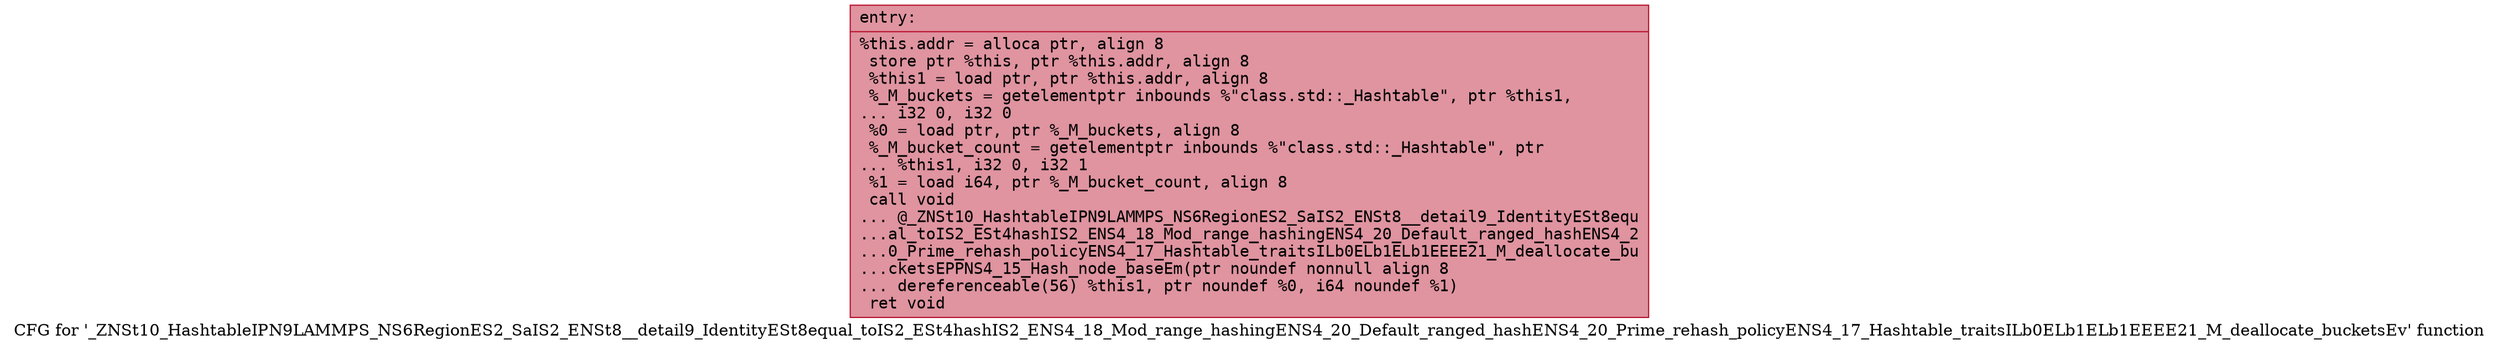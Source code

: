 digraph "CFG for '_ZNSt10_HashtableIPN9LAMMPS_NS6RegionES2_SaIS2_ENSt8__detail9_IdentityESt8equal_toIS2_ESt4hashIS2_ENS4_18_Mod_range_hashingENS4_20_Default_ranged_hashENS4_20_Prime_rehash_policyENS4_17_Hashtable_traitsILb0ELb1ELb1EEEE21_M_deallocate_bucketsEv' function" {
	label="CFG for '_ZNSt10_HashtableIPN9LAMMPS_NS6RegionES2_SaIS2_ENSt8__detail9_IdentityESt8equal_toIS2_ESt4hashIS2_ENS4_18_Mod_range_hashingENS4_20_Default_ranged_hashENS4_20_Prime_rehash_policyENS4_17_Hashtable_traitsILb0ELb1ELb1EEEE21_M_deallocate_bucketsEv' function";

	Node0x561837ea2a80 [shape=record,color="#b70d28ff", style=filled, fillcolor="#b70d2870" fontname="Courier",label="{entry:\l|  %this.addr = alloca ptr, align 8\l  store ptr %this, ptr %this.addr, align 8\l  %this1 = load ptr, ptr %this.addr, align 8\l  %_M_buckets = getelementptr inbounds %\"class.std::_Hashtable\", ptr %this1,\l... i32 0, i32 0\l  %0 = load ptr, ptr %_M_buckets, align 8\l  %_M_bucket_count = getelementptr inbounds %\"class.std::_Hashtable\", ptr\l... %this1, i32 0, i32 1\l  %1 = load i64, ptr %_M_bucket_count, align 8\l  call void\l... @_ZNSt10_HashtableIPN9LAMMPS_NS6RegionES2_SaIS2_ENSt8__detail9_IdentityESt8equ\l...al_toIS2_ESt4hashIS2_ENS4_18_Mod_range_hashingENS4_20_Default_ranged_hashENS4_2\l...0_Prime_rehash_policyENS4_17_Hashtable_traitsILb0ELb1ELb1EEEE21_M_deallocate_bu\l...cketsEPPNS4_15_Hash_node_baseEm(ptr noundef nonnull align 8\l... dereferenceable(56) %this1, ptr noundef %0, i64 noundef %1)\l  ret void\l}"];
}
